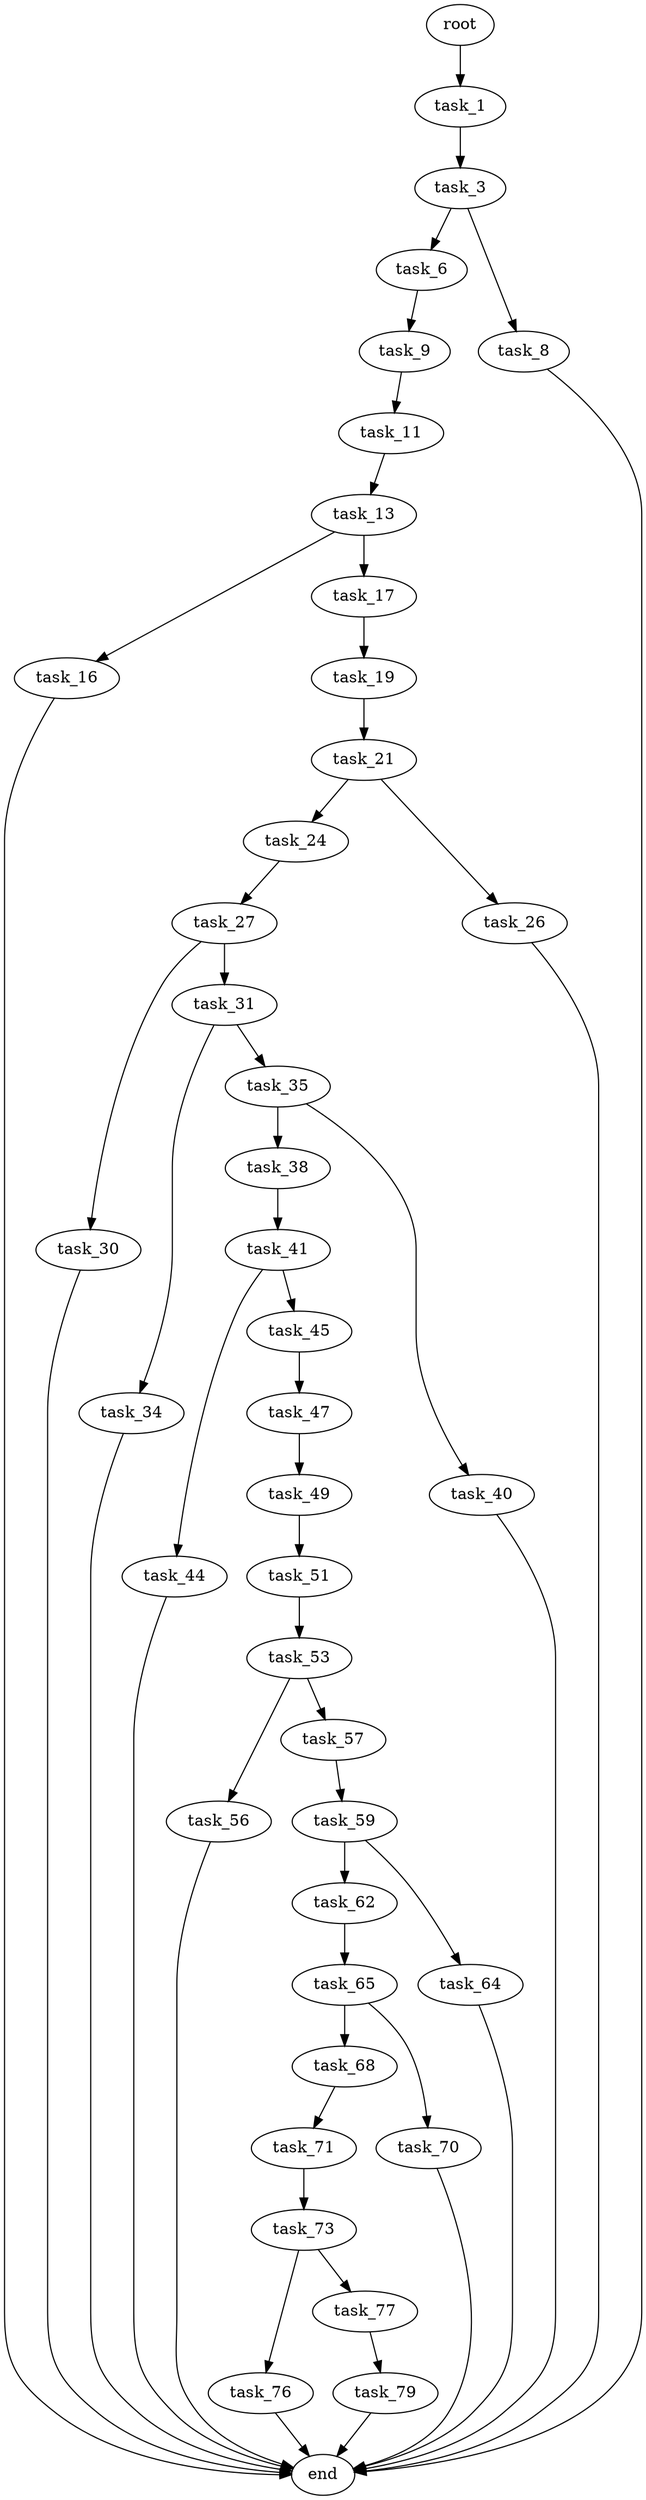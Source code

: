 digraph G {
  root [size="0.000000"];
  task_1 [size="21383390735.000000"];
  task_3 [size="594409905284.000000"];
  task_6 [size="231928233984.000000"];
  task_8 [size="158110620888.000000"];
  task_9 [size="549755813888.000000"];
  end [size="0.000000"];
  task_11 [size="230363026931.000000"];
  task_13 [size="21051839753.000000"];
  task_16 [size="2132038061.000000"];
  task_17 [size="231928233984.000000"];
  task_19 [size="782757789696.000000"];
  task_21 [size="219343387340.000000"];
  task_24 [size="71166461544.000000"];
  task_26 [size="4980971240.000000"];
  task_27 [size="16841153431.000000"];
  task_30 [size="18938729759.000000"];
  task_31 [size="600033791552.000000"];
  task_34 [size="382257379608.000000"];
  task_35 [size="19333252334.000000"];
  task_38 [size="9837909442.000000"];
  task_40 [size="2419648799.000000"];
  task_41 [size="68719476736.000000"];
  task_44 [size="782757789696.000000"];
  task_45 [size="782757789696.000000"];
  task_47 [size="134217728000.000000"];
  task_49 [size="16117377331.000000"];
  task_51 [size="443489133562.000000"];
  task_53 [size="28991029248.000000"];
  task_56 [size="96391773241.000000"];
  task_57 [size="18551205778.000000"];
  task_59 [size="549755813888.000000"];
  task_62 [size="203569491536.000000"];
  task_64 [size="9151689275.000000"];
  task_65 [size="305862775906.000000"];
  task_68 [size="324608007030.000000"];
  task_70 [size="742216150.000000"];
  task_71 [size="19455199404.000000"];
  task_73 [size="350577262079.000000"];
  task_76 [size="368293445632.000000"];
  task_77 [size="435600837.000000"];
  task_79 [size="549755813888.000000"];

  root -> task_1 [size="1.000000"];
  task_1 -> task_3 [size="411041792.000000"];
  task_3 -> task_6 [size="536870912.000000"];
  task_3 -> task_8 [size="536870912.000000"];
  task_6 -> task_9 [size="301989888.000000"];
  task_8 -> end [size="1.000000"];
  task_9 -> task_11 [size="536870912.000000"];
  task_11 -> task_13 [size="209715200.000000"];
  task_13 -> task_16 [size="411041792.000000"];
  task_13 -> task_17 [size="411041792.000000"];
  task_16 -> end [size="1.000000"];
  task_17 -> task_19 [size="301989888.000000"];
  task_19 -> task_21 [size="679477248.000000"];
  task_21 -> task_24 [size="209715200.000000"];
  task_21 -> task_26 [size="209715200.000000"];
  task_24 -> task_27 [size="134217728.000000"];
  task_26 -> end [size="1.000000"];
  task_27 -> task_30 [size="75497472.000000"];
  task_27 -> task_31 [size="75497472.000000"];
  task_30 -> end [size="1.000000"];
  task_31 -> task_34 [size="536870912.000000"];
  task_31 -> task_35 [size="536870912.000000"];
  task_34 -> end [size="1.000000"];
  task_35 -> task_38 [size="536870912.000000"];
  task_35 -> task_40 [size="536870912.000000"];
  task_38 -> task_41 [size="536870912.000000"];
  task_40 -> end [size="1.000000"];
  task_41 -> task_44 [size="134217728.000000"];
  task_41 -> task_45 [size="134217728.000000"];
  task_44 -> end [size="1.000000"];
  task_45 -> task_47 [size="679477248.000000"];
  task_47 -> task_49 [size="209715200.000000"];
  task_49 -> task_51 [size="838860800.000000"];
  task_51 -> task_53 [size="679477248.000000"];
  task_53 -> task_56 [size="75497472.000000"];
  task_53 -> task_57 [size="75497472.000000"];
  task_56 -> end [size="1.000000"];
  task_57 -> task_59 [size="838860800.000000"];
  task_59 -> task_62 [size="536870912.000000"];
  task_59 -> task_64 [size="536870912.000000"];
  task_62 -> task_65 [size="209715200.000000"];
  task_64 -> end [size="1.000000"];
  task_65 -> task_68 [size="209715200.000000"];
  task_65 -> task_70 [size="209715200.000000"];
  task_68 -> task_71 [size="411041792.000000"];
  task_70 -> end [size="1.000000"];
  task_71 -> task_73 [size="536870912.000000"];
  task_73 -> task_76 [size="411041792.000000"];
  task_73 -> task_77 [size="411041792.000000"];
  task_76 -> end [size="1.000000"];
  task_77 -> task_79 [size="33554432.000000"];
  task_79 -> end [size="1.000000"];
}
